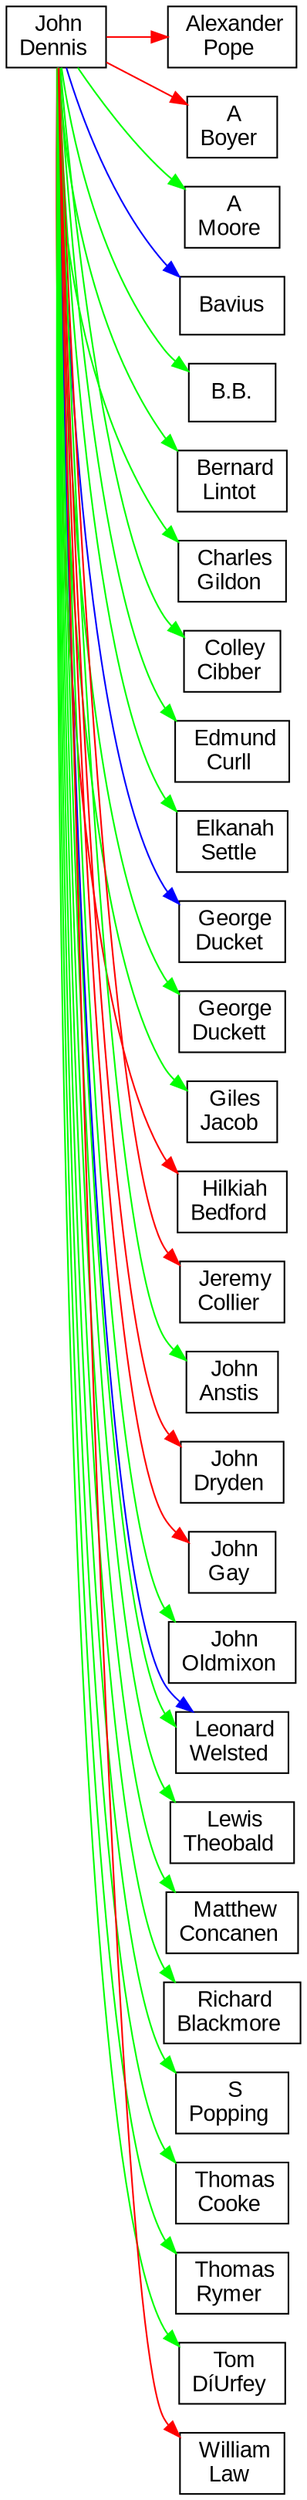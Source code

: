 digraph G {
rankdir=LR
node [shape=rect overlap=false fontname=arial]
ALEXANDER_POPE [label=< Alexander<br/>Pope >]
A_BOYER [label=< A<br/>Boyer >]
A_MOORE [label=< A<br/>Moore >]
BAVIUS [label=< Bavius >]
BB [label=< B.B. >]
BERNARD_LINTOT [label=< Bernard<br/>Lintot >]
CHARLES_GILDON [label=< Charles<br/>Gildon >]
COLLEY_CIBBER [label=< Colley<br/>Cibber >]
EDMUND_CURLL [label=< Edmund<br/>Curll >]
ELKANAH_SETTLE [label=< Elkanah<br/>Settle >]
GEORGE_DUCKET [label=< George<br/>Ducket >]
GEORGE_DUCKETT [label=< George<br/>Duckett >]
GILES_JACOB [label=< Giles<br/>Jacob >]
HILKIAH_BEDFORD [label=< Hilkiah<br/>Bedford >]
JEREMY_COLLIER [label=< Jeremy<br/>Collier >]
JOHN_ANSTIS [label=< John<br/>Anstis >]
JOHN_DENNIS [label=< John<br/>Dennis >]
JOHN_DRYDEN [label=< John<br/>Dryden >]
JOHN_GAY [label=< John<br/>Gay >]
JOHN_OLDMIXON [label=< John<br/>Oldmixon >]
LEONARD_WELSTED [label=< Leonard<br/>Welsted >]
LEWIS_THEOBALD [label=< Lewis<br/>Theobald >]
MATTHEW_CONCANEN [label=< Matthew<br/>Concanen >]
RICHARD_BLACKMORE [label=< Richard<br/>Blackmore >]
S_POPPING [label=< S<br/>Popping >]
THOMAS_COOKE [label=< Thomas<br/>Cooke >]
THOMAS_RYMER [label=< Thomas<br/>Rymer >]
TOM_DÍURFEY [label=< Tom<br/>DíUrfey >]
WILLIAM_LAW [label=< William<br/>Law >]
JOHN_DENNIS -> ALEXANDER_POPE [color=red weight=3136]
JOHN_DENNIS -> A_BOYER [color=red weight=1]
JOHN_DENNIS -> A_MOORE [color=green weight=1]
JOHN_DENNIS -> BAVIUS [color=blue weight=1]
JOHN_DENNIS -> BB [color=green weight=1]
JOHN_DENNIS -> BERNARD_LINTOT [color=green weight=4]
JOHN_DENNIS -> CHARLES_GILDON [color=green weight=25]
JOHN_DENNIS -> COLLEY_CIBBER [color=green weight=4]
JOHN_DENNIS -> EDMUND_CURLL [color=green weight=9]
JOHN_DENNIS -> ELKANAH_SETTLE [color=green weight=1]
JOHN_DENNIS -> GEORGE_DUCKET [color=blue weight=1]
JOHN_DENNIS -> GEORGE_DUCKETT [color=green weight=1]
JOHN_DENNIS -> GILES_JACOB [color=green weight=9]
JOHN_DENNIS -> HILKIAH_BEDFORD [color=red weight=1]
JOHN_DENNIS -> JEREMY_COLLIER [color=red weight=1]
JOHN_DENNIS -> JOHN_ANSTIS [color=green weight=1]
JOHN_DENNIS -> JOHN_DRYDEN [color=red weight=4]
JOHN_DENNIS -> JOHN_GAY [color=red weight=1]
JOHN_DENNIS -> JOHN_OLDMIXON [color=green weight=4]
JOHN_DENNIS -> LEONARD_WELSTED [color=green weight=1]
JOHN_DENNIS -> LEONARD_WELSTED [color=blue weight=1]
JOHN_DENNIS -> LEWIS_THEOBALD [color=green weight=25]
JOHN_DENNIS -> MATTHEW_CONCANEN [color=green weight=1]
JOHN_DENNIS -> RICHARD_BLACKMORE [color=green weight=16]
JOHN_DENNIS -> S_POPPING [color=green weight=1]
JOHN_DENNIS -> THOMAS_COOKE [color=green weight=1]
JOHN_DENNIS -> THOMAS_RYMER [color=green weight=1]
JOHN_DENNIS -> TOM_DÍURFEY [color=green weight=4]
JOHN_DENNIS -> WILLIAM_LAW [color=red weight=16]
}